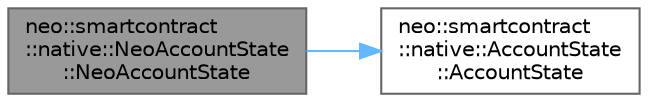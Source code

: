 digraph "neo::smartcontract::native::NeoAccountState::NeoAccountState"
{
 // LATEX_PDF_SIZE
  bgcolor="transparent";
  edge [fontname=Helvetica,fontsize=10,labelfontname=Helvetica,labelfontsize=10];
  node [fontname=Helvetica,fontsize=10,shape=box,height=0.2,width=0.4];
  rankdir="LR";
  Node1 [id="Node000001",label="neo::smartcontract\l::native::NeoAccountState\l::NeoAccountState",height=0.2,width=0.4,color="gray40", fillcolor="grey60", style="filled", fontcolor="black",tooltip="Constructs a NeoAccountState with the specified balance."];
  Node1 -> Node2 [id="edge1_Node000001_Node000002",color="steelblue1",style="solid",tooltip=" "];
  Node2 [id="Node000002",label="neo::smartcontract\l::native::AccountState\l::AccountState",height=0.2,width=0.4,color="grey40", fillcolor="white", style="filled",URL="$classneo_1_1smartcontract_1_1native_1_1_account_state.html#af6a6d50b864626ac94b3343abeeed1e4",tooltip="Constructs an AccountState."];
}
